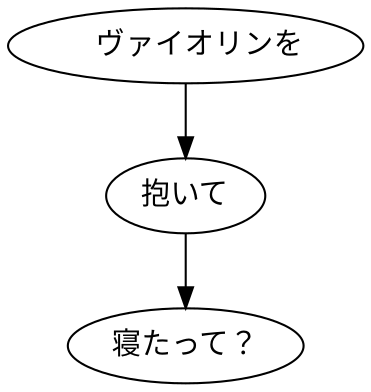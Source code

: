 digraph graph7722 {
	node0 [label="　ヴァイオリンを"];
	node1 [label="抱いて"];
	node2 [label="寝たって？"];
	node0 -> node1;
	node1 -> node2;
}
